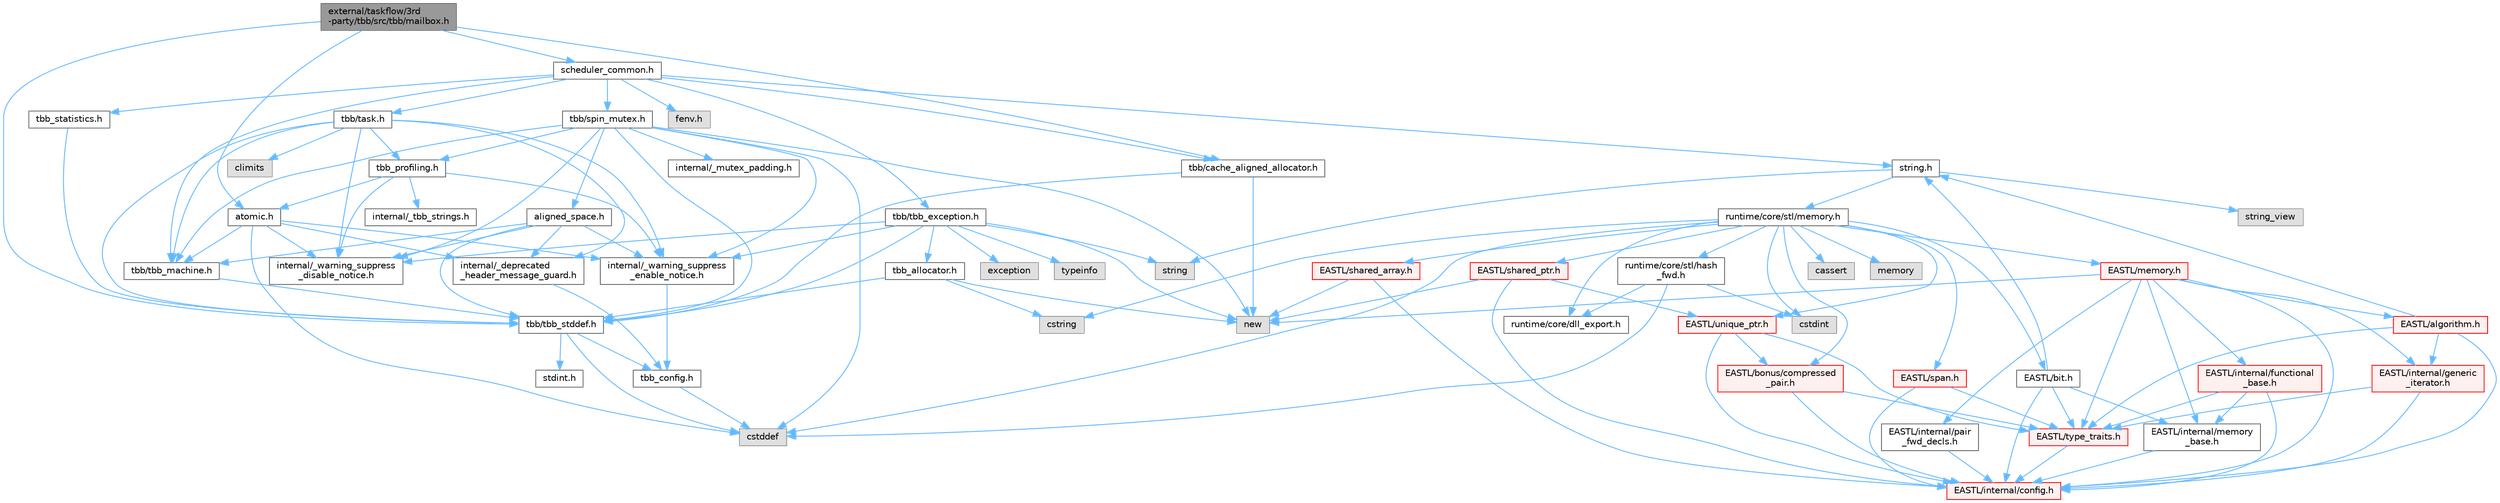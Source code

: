 digraph "external/taskflow/3rd-party/tbb/src/tbb/mailbox.h"
{
 // LATEX_PDF_SIZE
  bgcolor="transparent";
  edge [fontname=Helvetica,fontsize=10,labelfontname=Helvetica,labelfontsize=10];
  node [fontname=Helvetica,fontsize=10,shape=box,height=0.2,width=0.4];
  Node1 [id="Node000001",label="external/taskflow/3rd\l-party/tbb/src/tbb/mailbox.h",height=0.2,width=0.4,color="gray40", fillcolor="grey60", style="filled", fontcolor="black",tooltip=" "];
  Node1 -> Node2 [id="edge1_Node000001_Node000002",color="steelblue1",style="solid",tooltip=" "];
  Node2 [id="Node000002",label="tbb/tbb_stddef.h",height=0.2,width=0.4,color="grey40", fillcolor="white", style="filled",URL="$tbb__stddef_8h.html",tooltip=" "];
  Node2 -> Node3 [id="edge2_Node000002_Node000003",color="steelblue1",style="solid",tooltip=" "];
  Node3 [id="Node000003",label="tbb_config.h",height=0.2,width=0.4,color="grey40", fillcolor="white", style="filled",URL="$tbb__config_8h.html",tooltip=" "];
  Node3 -> Node4 [id="edge3_Node000003_Node000004",color="steelblue1",style="solid",tooltip=" "];
  Node4 [id="Node000004",label="cstddef",height=0.2,width=0.4,color="grey60", fillcolor="#E0E0E0", style="filled",tooltip=" "];
  Node2 -> Node4 [id="edge4_Node000002_Node000004",color="steelblue1",style="solid",tooltip=" "];
  Node2 -> Node5 [id="edge5_Node000002_Node000005",color="steelblue1",style="solid",tooltip=" "];
  Node5 [id="Node000005",label="stdint.h",height=0.2,width=0.4,color="grey40", fillcolor="white", style="filled",URL="$stdint_8h.html",tooltip=" "];
  Node1 -> Node6 [id="edge6_Node000001_Node000006",color="steelblue1",style="solid",tooltip=" "];
  Node6 [id="Node000006",label="tbb/cache_aligned_allocator.h",height=0.2,width=0.4,color="grey40", fillcolor="white", style="filled",URL="$cache__aligned__allocator_8h.html",tooltip=" "];
  Node6 -> Node7 [id="edge7_Node000006_Node000007",color="steelblue1",style="solid",tooltip=" "];
  Node7 [id="Node000007",label="new",height=0.2,width=0.4,color="grey60", fillcolor="#E0E0E0", style="filled",tooltip=" "];
  Node6 -> Node2 [id="edge8_Node000006_Node000002",color="steelblue1",style="solid",tooltip=" "];
  Node1 -> Node8 [id="edge9_Node000001_Node000008",color="steelblue1",style="solid",tooltip=" "];
  Node8 [id="Node000008",label="scheduler_common.h",height=0.2,width=0.4,color="grey40", fillcolor="white", style="filled",URL="$scheduler__common_8h.html",tooltip=" "];
  Node8 -> Node9 [id="edge10_Node000008_Node000009",color="steelblue1",style="solid",tooltip=" "];
  Node9 [id="Node000009",label="tbb/tbb_machine.h",height=0.2,width=0.4,color="grey40", fillcolor="white", style="filled",URL="$tbb__machine_8h.html",tooltip=" "];
  Node9 -> Node2 [id="edge11_Node000009_Node000002",color="steelblue1",style="solid",tooltip=" "];
  Node8 -> Node6 [id="edge12_Node000008_Node000006",color="steelblue1",style="solid",tooltip=" "];
  Node8 -> Node10 [id="edge13_Node000008_Node000010",color="steelblue1",style="solid",tooltip=" "];
  Node10 [id="Node000010",label="string.h",height=0.2,width=0.4,color="grey40", fillcolor="white", style="filled",URL="$string_8h.html",tooltip=" "];
  Node10 -> Node11 [id="edge14_Node000010_Node000011",color="steelblue1",style="solid",tooltip=" "];
  Node11 [id="Node000011",label="string",height=0.2,width=0.4,color="grey60", fillcolor="#E0E0E0", style="filled",tooltip=" "];
  Node10 -> Node12 [id="edge15_Node000010_Node000012",color="steelblue1",style="solid",tooltip=" "];
  Node12 [id="Node000012",label="string_view",height=0.2,width=0.4,color="grey60", fillcolor="#E0E0E0", style="filled",tooltip=" "];
  Node10 -> Node13 [id="edge16_Node000010_Node000013",color="steelblue1",style="solid",tooltip=" "];
  Node13 [id="Node000013",label="runtime/core/stl/memory.h",height=0.2,width=0.4,color="grey40", fillcolor="white", style="filled",URL="$runtime_2core_2stl_2memory_8h.html",tooltip=" "];
  Node13 -> Node4 [id="edge17_Node000013_Node000004",color="steelblue1",style="solid",tooltip=" "];
  Node13 -> Node14 [id="edge18_Node000013_Node000014",color="steelblue1",style="solid",tooltip=" "];
  Node14 [id="Node000014",label="cstdint",height=0.2,width=0.4,color="grey60", fillcolor="#E0E0E0", style="filled",tooltip=" "];
  Node13 -> Node15 [id="edge19_Node000013_Node000015",color="steelblue1",style="solid",tooltip=" "];
  Node15 [id="Node000015",label="cassert",height=0.2,width=0.4,color="grey60", fillcolor="#E0E0E0", style="filled",tooltip=" "];
  Node13 -> Node16 [id="edge20_Node000013_Node000016",color="steelblue1",style="solid",tooltip=" "];
  Node16 [id="Node000016",label="memory",height=0.2,width=0.4,color="grey60", fillcolor="#E0E0E0", style="filled",tooltip=" "];
  Node13 -> Node17 [id="edge21_Node000013_Node000017",color="steelblue1",style="solid",tooltip=" "];
  Node17 [id="Node000017",label="cstring",height=0.2,width=0.4,color="grey60", fillcolor="#E0E0E0", style="filled",tooltip=" "];
  Node13 -> Node18 [id="edge22_Node000013_Node000018",color="steelblue1",style="solid",tooltip=" "];
  Node18 [id="Node000018",label="EASTL/bit.h",height=0.2,width=0.4,color="grey40", fillcolor="white", style="filled",URL="$bit_8h.html",tooltip=" "];
  Node18 -> Node19 [id="edge23_Node000018_Node000019",color="steelblue1",style="solid",tooltip=" "];
  Node19 [id="Node000019",label="EASTL/internal/config.h",height=0.2,width=0.4,color="red", fillcolor="#FFF0F0", style="filled",URL="$runtime_2_e_a_s_t_l_2include_2_e_a_s_t_l_2internal_2config_8h.html",tooltip=" "];
  Node18 -> Node28 [id="edge24_Node000018_Node000028",color="steelblue1",style="solid",tooltip=" "];
  Node28 [id="Node000028",label="EASTL/internal/memory\l_base.h",height=0.2,width=0.4,color="grey40", fillcolor="white", style="filled",URL="$memory__base_8h.html",tooltip=" "];
  Node28 -> Node19 [id="edge25_Node000028_Node000019",color="steelblue1",style="solid",tooltip=" "];
  Node18 -> Node29 [id="edge26_Node000018_Node000029",color="steelblue1",style="solid",tooltip=" "];
  Node29 [id="Node000029",label="EASTL/type_traits.h",height=0.2,width=0.4,color="red", fillcolor="#FFF0F0", style="filled",URL="$_e_a_s_t_l_2include_2_e_a_s_t_l_2type__traits_8h.html",tooltip=" "];
  Node29 -> Node19 [id="edge27_Node000029_Node000019",color="steelblue1",style="solid",tooltip=" "];
  Node18 -> Node10 [id="edge28_Node000018_Node000010",color="steelblue1",style="solid",tooltip=" "];
  Node13 -> Node39 [id="edge29_Node000013_Node000039",color="steelblue1",style="solid",tooltip=" "];
  Node39 [id="Node000039",label="EASTL/memory.h",height=0.2,width=0.4,color="red", fillcolor="#FFF0F0", style="filled",URL="$runtime_2_e_a_s_t_l_2include_2_e_a_s_t_l_2memory_8h.html",tooltip=" "];
  Node39 -> Node19 [id="edge30_Node000039_Node000019",color="steelblue1",style="solid",tooltip=" "];
  Node39 -> Node28 [id="edge31_Node000039_Node000028",color="steelblue1",style="solid",tooltip=" "];
  Node39 -> Node40 [id="edge32_Node000039_Node000040",color="steelblue1",style="solid",tooltip=" "];
  Node40 [id="Node000040",label="EASTL/internal/generic\l_iterator.h",height=0.2,width=0.4,color="red", fillcolor="#FFF0F0", style="filled",URL="$generic__iterator_8h.html",tooltip=" "];
  Node40 -> Node19 [id="edge33_Node000040_Node000019",color="steelblue1",style="solid",tooltip=" "];
  Node40 -> Node29 [id="edge34_Node000040_Node000029",color="steelblue1",style="solid",tooltip=" "];
  Node39 -> Node44 [id="edge35_Node000039_Node000044",color="steelblue1",style="solid",tooltip=" "];
  Node44 [id="Node000044",label="EASTL/internal/pair\l_fwd_decls.h",height=0.2,width=0.4,color="grey40", fillcolor="white", style="filled",URL="$pair__fwd__decls_8h.html",tooltip=" "];
  Node44 -> Node19 [id="edge36_Node000044_Node000019",color="steelblue1",style="solid",tooltip=" "];
  Node39 -> Node45 [id="edge37_Node000039_Node000045",color="steelblue1",style="solid",tooltip=" "];
  Node45 [id="Node000045",label="EASTL/internal/functional\l_base.h",height=0.2,width=0.4,color="red", fillcolor="#FFF0F0", style="filled",URL="$functional__base_8h.html",tooltip=" "];
  Node45 -> Node19 [id="edge38_Node000045_Node000019",color="steelblue1",style="solid",tooltip=" "];
  Node45 -> Node28 [id="edge39_Node000045_Node000028",color="steelblue1",style="solid",tooltip=" "];
  Node45 -> Node29 [id="edge40_Node000045_Node000029",color="steelblue1",style="solid",tooltip=" "];
  Node39 -> Node46 [id="edge41_Node000039_Node000046",color="steelblue1",style="solid",tooltip=" "];
  Node46 [id="Node000046",label="EASTL/algorithm.h",height=0.2,width=0.4,color="red", fillcolor="#FFF0F0", style="filled",URL="$_e_a_s_t_l_2include_2_e_a_s_t_l_2algorithm_8h.html",tooltip=" "];
  Node46 -> Node19 [id="edge42_Node000046_Node000019",color="steelblue1",style="solid",tooltip=" "];
  Node46 -> Node29 [id="edge43_Node000046_Node000029",color="steelblue1",style="solid",tooltip=" "];
  Node46 -> Node40 [id="edge44_Node000046_Node000040",color="steelblue1",style="solid",tooltip=" "];
  Node46 -> Node10 [id="edge45_Node000046_Node000010",color="steelblue1",style="solid",tooltip=" "];
  Node39 -> Node29 [id="edge46_Node000039_Node000029",color="steelblue1",style="solid",tooltip=" "];
  Node39 -> Node7 [id="edge47_Node000039_Node000007",color="steelblue1",style="solid",tooltip=" "];
  Node13 -> Node66 [id="edge48_Node000013_Node000066",color="steelblue1",style="solid",tooltip=" "];
  Node66 [id="Node000066",label="EASTL/shared_array.h",height=0.2,width=0.4,color="red", fillcolor="#FFF0F0", style="filled",URL="$shared__array_8h.html",tooltip=" "];
  Node66 -> Node19 [id="edge49_Node000066_Node000019",color="steelblue1",style="solid",tooltip=" "];
  Node66 -> Node7 [id="edge50_Node000066_Node000007",color="steelblue1",style="solid",tooltip=" "];
  Node13 -> Node69 [id="edge51_Node000013_Node000069",color="steelblue1",style="solid",tooltip=" "];
  Node69 [id="Node000069",label="EASTL/unique_ptr.h",height=0.2,width=0.4,color="red", fillcolor="#FFF0F0", style="filled",URL="$unique__ptr_8h.html",tooltip=" "];
  Node69 -> Node70 [id="edge52_Node000069_Node000070",color="steelblue1",style="solid",tooltip=" "];
  Node70 [id="Node000070",label="EASTL/bonus/compressed\l_pair.h",height=0.2,width=0.4,color="red", fillcolor="#FFF0F0", style="filled",URL="$compressed__pair_8h.html",tooltip=" "];
  Node70 -> Node19 [id="edge53_Node000070_Node000019",color="steelblue1",style="solid",tooltip=" "];
  Node70 -> Node29 [id="edge54_Node000070_Node000029",color="steelblue1",style="solid",tooltip=" "];
  Node69 -> Node19 [id="edge55_Node000069_Node000019",color="steelblue1",style="solid",tooltip=" "];
  Node69 -> Node29 [id="edge56_Node000069_Node000029",color="steelblue1",style="solid",tooltip=" "];
  Node13 -> Node72 [id="edge57_Node000013_Node000072",color="steelblue1",style="solid",tooltip=" "];
  Node72 [id="Node000072",label="EASTL/shared_ptr.h",height=0.2,width=0.4,color="red", fillcolor="#FFF0F0", style="filled",URL="$shared__ptr_8h.html",tooltip=" "];
  Node72 -> Node19 [id="edge58_Node000072_Node000019",color="steelblue1",style="solid",tooltip=" "];
  Node72 -> Node69 [id="edge59_Node000072_Node000069",color="steelblue1",style="solid",tooltip=" "];
  Node72 -> Node7 [id="edge60_Node000072_Node000007",color="steelblue1",style="solid",tooltip=" "];
  Node13 -> Node152 [id="edge61_Node000013_Node000152",color="steelblue1",style="solid",tooltip=" "];
  Node152 [id="Node000152",label="EASTL/span.h",height=0.2,width=0.4,color="red", fillcolor="#FFF0F0", style="filled",URL="$span_8h.html",tooltip=" "];
  Node152 -> Node19 [id="edge62_Node000152_Node000019",color="steelblue1",style="solid",tooltip=" "];
  Node152 -> Node29 [id="edge63_Node000152_Node000029",color="steelblue1",style="solid",tooltip=" "];
  Node13 -> Node70 [id="edge64_Node000013_Node000070",color="steelblue1",style="solid",tooltip=" "];
  Node13 -> Node155 [id="edge65_Node000013_Node000155",color="steelblue1",style="solid",tooltip=" "];
  Node155 [id="Node000155",label="runtime/core/dll_export.h",height=0.2,width=0.4,color="grey40", fillcolor="white", style="filled",URL="$dll__export_8h.html",tooltip=" "];
  Node13 -> Node156 [id="edge66_Node000013_Node000156",color="steelblue1",style="solid",tooltip=" "];
  Node156 [id="Node000156",label="runtime/core/stl/hash\l_fwd.h",height=0.2,width=0.4,color="grey40", fillcolor="white", style="filled",URL="$hash__fwd_8h.html",tooltip=" "];
  Node156 -> Node4 [id="edge67_Node000156_Node000004",color="steelblue1",style="solid",tooltip=" "];
  Node156 -> Node14 [id="edge68_Node000156_Node000014",color="steelblue1",style="solid",tooltip=" "];
  Node156 -> Node155 [id="edge69_Node000156_Node000155",color="steelblue1",style="solid",tooltip=" "];
  Node8 -> Node157 [id="edge70_Node000008_Node000157",color="steelblue1",style="solid",tooltip=" "];
  Node157 [id="Node000157",label="tbb_statistics.h",height=0.2,width=0.4,color="grey40", fillcolor="white", style="filled",URL="$tbb__statistics_8h.html",tooltip=" "];
  Node157 -> Node2 [id="edge71_Node000157_Node000002",color="steelblue1",style="solid",tooltip=" "];
  Node8 -> Node158 [id="edge72_Node000008_Node000158",color="steelblue1",style="solid",tooltip=" "];
  Node158 [id="Node000158",label="tbb/task.h",height=0.2,width=0.4,color="grey40", fillcolor="white", style="filled",URL="$task_8h.html",tooltip=" "];
  Node158 -> Node159 [id="edge73_Node000158_Node000159",color="steelblue1",style="solid",tooltip=" "];
  Node159 [id="Node000159",label="internal/_deprecated\l_header_message_guard.h",height=0.2,width=0.4,color="grey40", fillcolor="white", style="filled",URL="$__deprecated__header__message__guard_8h.html",tooltip=" "];
  Node159 -> Node3 [id="edge74_Node000159_Node000003",color="steelblue1",style="solid",tooltip=" "];
  Node158 -> Node160 [id="edge75_Node000158_Node000160",color="steelblue1",style="solid",tooltip=" "];
  Node160 [id="Node000160",label="internal/_warning_suppress\l_enable_notice.h",height=0.2,width=0.4,color="grey40", fillcolor="white", style="filled",URL="$__warning__suppress__enable__notice_8h.html",tooltip=" "];
  Node160 -> Node3 [id="edge76_Node000160_Node000003",color="steelblue1",style="solid",tooltip=" "];
  Node158 -> Node2 [id="edge77_Node000158_Node000002",color="steelblue1",style="solid",tooltip=" "];
  Node158 -> Node9 [id="edge78_Node000158_Node000009",color="steelblue1",style="solid",tooltip=" "];
  Node158 -> Node161 [id="edge79_Node000158_Node000161",color="steelblue1",style="solid",tooltip=" "];
  Node161 [id="Node000161",label="tbb_profiling.h",height=0.2,width=0.4,color="grey40", fillcolor="white", style="filled",URL="$tbb__profiling_8h.html",tooltip=" "];
  Node161 -> Node160 [id="edge80_Node000161_Node000160",color="steelblue1",style="solid",tooltip=" "];
  Node161 -> Node162 [id="edge81_Node000161_Node000162",color="steelblue1",style="solid",tooltip=" "];
  Node162 [id="Node000162",label="internal/_tbb_strings.h",height=0.2,width=0.4,color="grey40", fillcolor="white", style="filled",URL="$__tbb__strings_8h.html",tooltip=" "];
  Node161 -> Node163 [id="edge82_Node000161_Node000163",color="steelblue1",style="solid",tooltip=" "];
  Node163 [id="Node000163",label="atomic.h",height=0.2,width=0.4,color="grey40", fillcolor="white", style="filled",URL="$external_2taskflow_23rd-party_2tbb_2include_2tbb_2atomic_8h.html",tooltip=" "];
  Node163 -> Node159 [id="edge83_Node000163_Node000159",color="steelblue1",style="solid",tooltip=" "];
  Node163 -> Node160 [id="edge84_Node000163_Node000160",color="steelblue1",style="solid",tooltip=" "];
  Node163 -> Node4 [id="edge85_Node000163_Node000004",color="steelblue1",style="solid",tooltip=" "];
  Node163 -> Node9 [id="edge86_Node000163_Node000009",color="steelblue1",style="solid",tooltip=" "];
  Node163 -> Node164 [id="edge87_Node000163_Node000164",color="steelblue1",style="solid",tooltip=" "];
  Node164 [id="Node000164",label="internal/_warning_suppress\l_disable_notice.h",height=0.2,width=0.4,color="grey40", fillcolor="white", style="filled",URL="$__warning__suppress__disable__notice_8h.html",tooltip=" "];
  Node161 -> Node164 [id="edge88_Node000161_Node000164",color="steelblue1",style="solid",tooltip=" "];
  Node158 -> Node165 [id="edge89_Node000158_Node000165",color="steelblue1",style="solid",tooltip=" "];
  Node165 [id="Node000165",label="climits",height=0.2,width=0.4,color="grey60", fillcolor="#E0E0E0", style="filled",tooltip=" "];
  Node158 -> Node164 [id="edge90_Node000158_Node000164",color="steelblue1",style="solid",tooltip=" "];
  Node8 -> Node166 [id="edge91_Node000008_Node000166",color="steelblue1",style="solid",tooltip=" "];
  Node166 [id="Node000166",label="tbb/tbb_exception.h",height=0.2,width=0.4,color="grey40", fillcolor="white", style="filled",URL="$tbb__exception_8h.html",tooltip=" "];
  Node166 -> Node160 [id="edge92_Node000166_Node000160",color="steelblue1",style="solid",tooltip=" "];
  Node166 -> Node2 [id="edge93_Node000166_Node000002",color="steelblue1",style="solid",tooltip=" "];
  Node166 -> Node167 [id="edge94_Node000166_Node000167",color="steelblue1",style="solid",tooltip=" "];
  Node167 [id="Node000167",label="exception",height=0.2,width=0.4,color="grey60", fillcolor="#E0E0E0", style="filled",tooltip=" "];
  Node166 -> Node7 [id="edge95_Node000166_Node000007",color="steelblue1",style="solid",tooltip=" "];
  Node166 -> Node11 [id="edge96_Node000166_Node000011",color="steelblue1",style="solid",tooltip=" "];
  Node166 -> Node168 [id="edge97_Node000166_Node000168",color="steelblue1",style="solid",tooltip=" "];
  Node168 [id="Node000168",label="tbb_allocator.h",height=0.2,width=0.4,color="grey40", fillcolor="white", style="filled",URL="$tbb__allocator_8h.html",tooltip=" "];
  Node168 -> Node2 [id="edge98_Node000168_Node000002",color="steelblue1",style="solid",tooltip=" "];
  Node168 -> Node7 [id="edge99_Node000168_Node000007",color="steelblue1",style="solid",tooltip=" "];
  Node168 -> Node17 [id="edge100_Node000168_Node000017",color="steelblue1",style="solid",tooltip=" "];
  Node166 -> Node169 [id="edge101_Node000166_Node000169",color="steelblue1",style="solid",tooltip=" "];
  Node169 [id="Node000169",label="typeinfo",height=0.2,width=0.4,color="grey60", fillcolor="#E0E0E0", style="filled",tooltip=" "];
  Node166 -> Node164 [id="edge102_Node000166_Node000164",color="steelblue1",style="solid",tooltip=" "];
  Node8 -> Node170 [id="edge103_Node000008_Node000170",color="steelblue1",style="solid",tooltip=" "];
  Node170 [id="Node000170",label="tbb/spin_mutex.h",height=0.2,width=0.4,color="grey40", fillcolor="white", style="filled",URL="$external_2taskflow_23rd-party_2tbb_2include_2tbb_2spin__mutex_8h.html",tooltip=" "];
  Node170 -> Node160 [id="edge104_Node000170_Node000160",color="steelblue1",style="solid",tooltip=" "];
  Node170 -> Node4 [id="edge105_Node000170_Node000004",color="steelblue1",style="solid",tooltip=" "];
  Node170 -> Node7 [id="edge106_Node000170_Node000007",color="steelblue1",style="solid",tooltip=" "];
  Node170 -> Node171 [id="edge107_Node000170_Node000171",color="steelblue1",style="solid",tooltip=" "];
  Node171 [id="Node000171",label="aligned_space.h",height=0.2,width=0.4,color="grey40", fillcolor="white", style="filled",URL="$aligned__space_8h.html",tooltip=" "];
  Node171 -> Node159 [id="edge108_Node000171_Node000159",color="steelblue1",style="solid",tooltip=" "];
  Node171 -> Node160 [id="edge109_Node000171_Node000160",color="steelblue1",style="solid",tooltip=" "];
  Node171 -> Node2 [id="edge110_Node000171_Node000002",color="steelblue1",style="solid",tooltip=" "];
  Node171 -> Node9 [id="edge111_Node000171_Node000009",color="steelblue1",style="solid",tooltip=" "];
  Node171 -> Node164 [id="edge112_Node000171_Node000164",color="steelblue1",style="solid",tooltip=" "];
  Node170 -> Node2 [id="edge113_Node000170_Node000002",color="steelblue1",style="solid",tooltip=" "];
  Node170 -> Node9 [id="edge114_Node000170_Node000009",color="steelblue1",style="solid",tooltip=" "];
  Node170 -> Node161 [id="edge115_Node000170_Node000161",color="steelblue1",style="solid",tooltip=" "];
  Node170 -> Node172 [id="edge116_Node000170_Node000172",color="steelblue1",style="solid",tooltip=" "];
  Node172 [id="Node000172",label="internal/_mutex_padding.h",height=0.2,width=0.4,color="grey40", fillcolor="white", style="filled",URL="$__mutex__padding_8h.html",tooltip=" "];
  Node170 -> Node164 [id="edge117_Node000170_Node000164",color="steelblue1",style="solid",tooltip=" "];
  Node8 -> Node173 [id="edge118_Node000008_Node000173",color="steelblue1",style="solid",tooltip=" "];
  Node173 [id="Node000173",label="fenv.h",height=0.2,width=0.4,color="grey60", fillcolor="#E0E0E0", style="filled",tooltip=" "];
  Node1 -> Node163 [id="edge119_Node000001_Node000163",color="steelblue1",style="solid",tooltip=" "];
}
